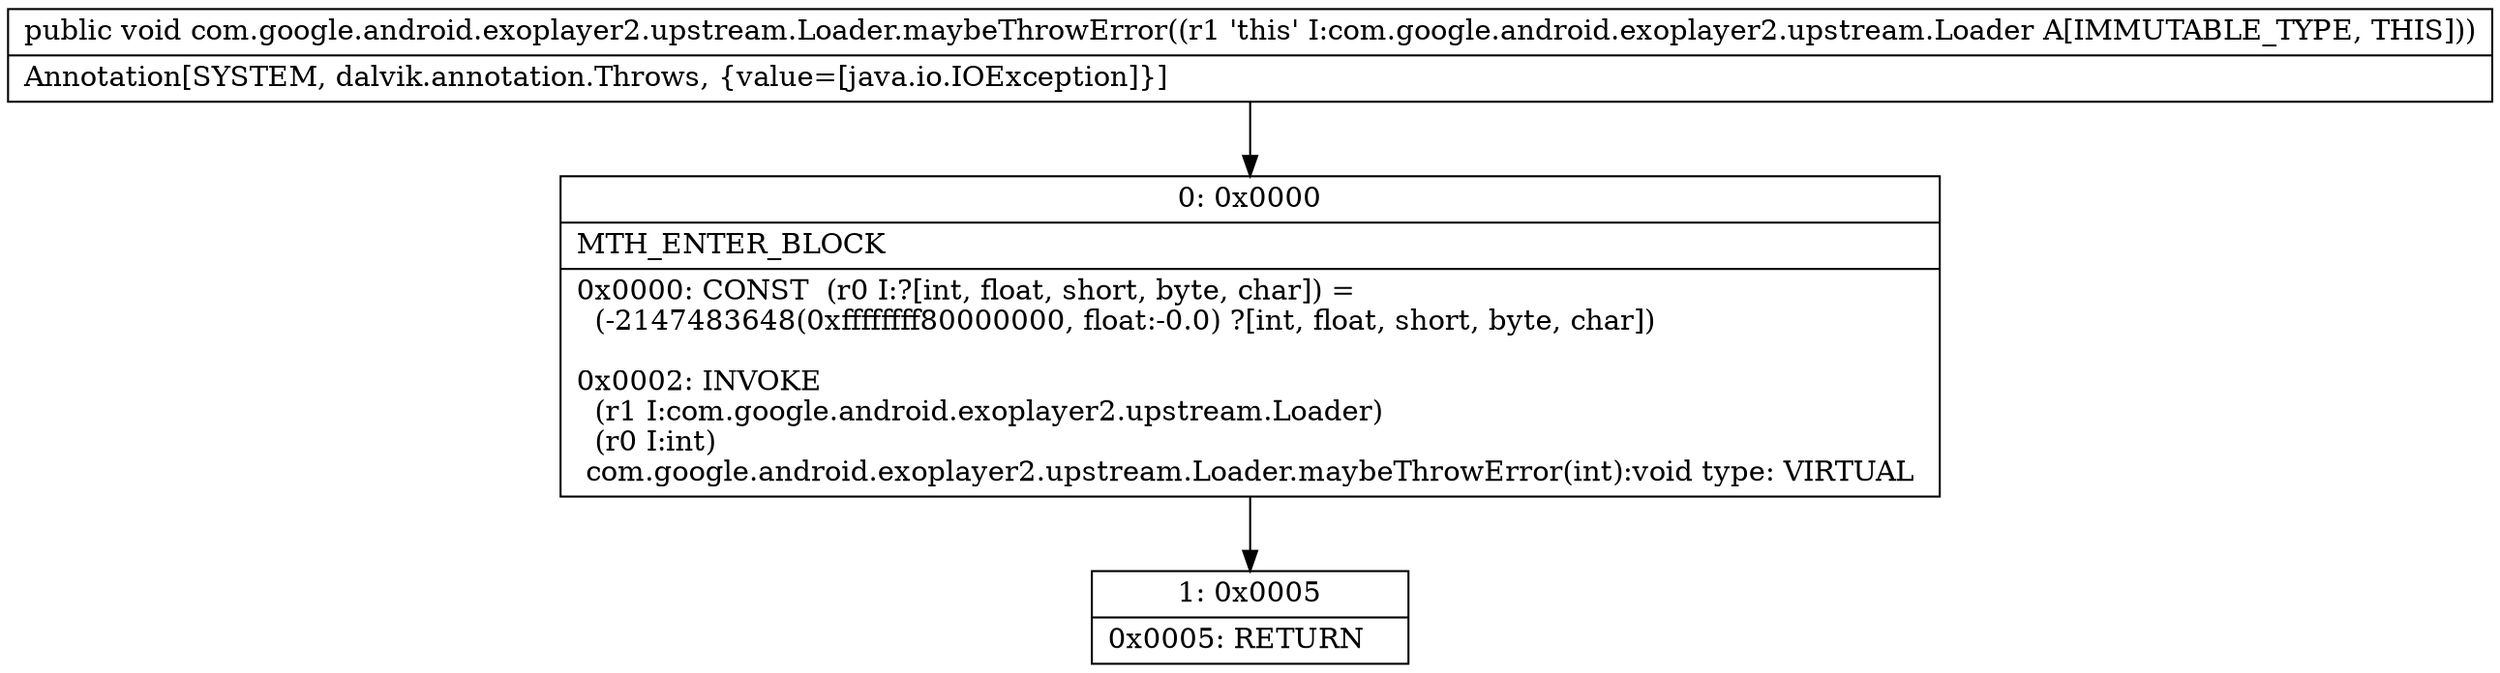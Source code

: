 digraph "CFG forcom.google.android.exoplayer2.upstream.Loader.maybeThrowError()V" {
Node_0 [shape=record,label="{0\:\ 0x0000|MTH_ENTER_BLOCK\l|0x0000: CONST  (r0 I:?[int, float, short, byte, char]) = \l  (\-2147483648(0xffffffff80000000, float:\-0.0) ?[int, float, short, byte, char])\l \l0x0002: INVOKE  \l  (r1 I:com.google.android.exoplayer2.upstream.Loader)\l  (r0 I:int)\l com.google.android.exoplayer2.upstream.Loader.maybeThrowError(int):void type: VIRTUAL \l}"];
Node_1 [shape=record,label="{1\:\ 0x0005|0x0005: RETURN   \l}"];
MethodNode[shape=record,label="{public void com.google.android.exoplayer2.upstream.Loader.maybeThrowError((r1 'this' I:com.google.android.exoplayer2.upstream.Loader A[IMMUTABLE_TYPE, THIS]))  | Annotation[SYSTEM, dalvik.annotation.Throws, \{value=[java.io.IOException]\}]\l}"];
MethodNode -> Node_0;
Node_0 -> Node_1;
}

